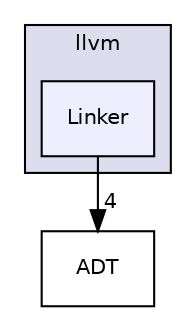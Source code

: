 digraph "include/llvm/Linker" {
  bgcolor=transparent;
  compound=true
  node [ fontsize="10", fontname="Helvetica"];
  edge [ labelfontsize="10", labelfontname="Helvetica"];
  subgraph clusterdir_dcde91663b8816e1e2311938ccd8f690 {
    graph [ bgcolor="#ddddee", pencolor="black", label="llvm" fontname="Helvetica", fontsize="10", URL="dir_dcde91663b8816e1e2311938ccd8f690.html"]
  dir_076470912d841fe7e158a4642e2b685c [shape=box, label="Linker", style="filled", fillcolor="#eeeeff", pencolor="black", URL="dir_076470912d841fe7e158a4642e2b685c.html"];
  }
  dir_32453792af2ba70c54e3ccae3a790d1b [shape=box label="ADT" URL="dir_32453792af2ba70c54e3ccae3a790d1b.html"];
  dir_076470912d841fe7e158a4642e2b685c->dir_32453792af2ba70c54e3ccae3a790d1b [headlabel="4", labeldistance=1.5 headhref="dir_000278_000007.html"];
}
